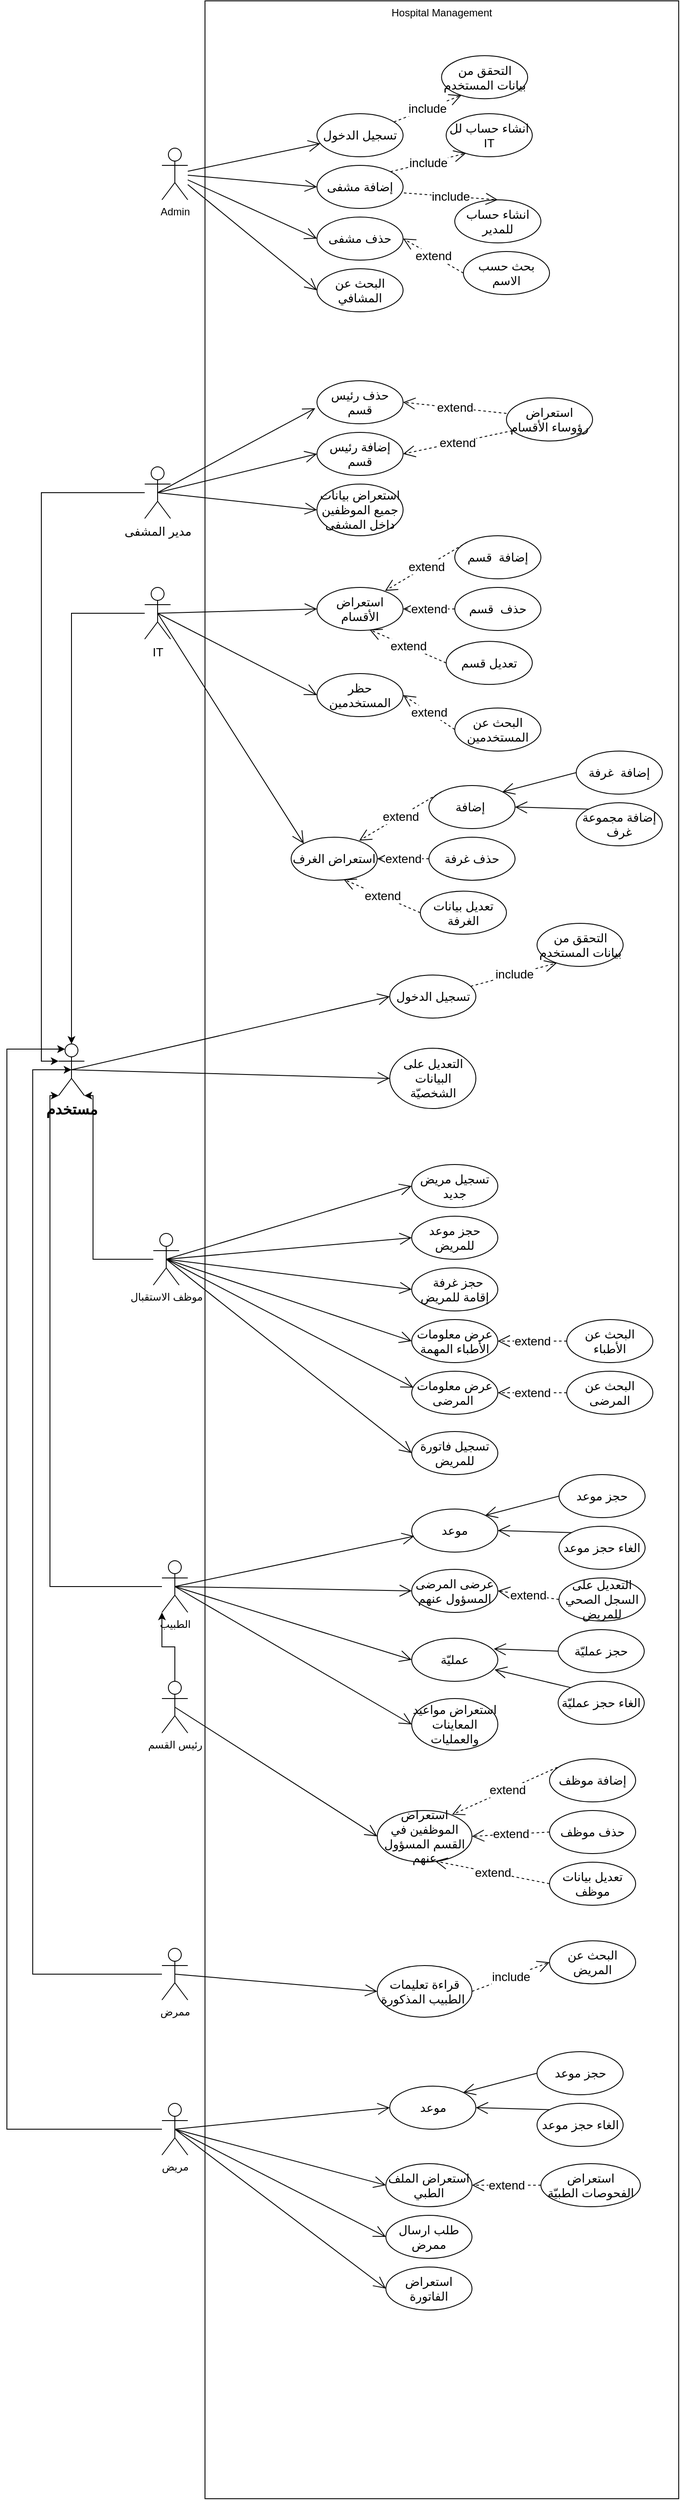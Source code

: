 <mxfile version="15.8.7" type="device"><diagram id="CZWPlFle0UDfTyKs_f63" name="Page-1"><mxGraphModel dx="813" dy="1653" grid="1" gridSize="10" guides="1" tooltips="1" connect="1" arrows="1" fold="1" page="1" pageScale="1" pageWidth="850" pageHeight="1100" math="0" shadow="0"><root><mxCell id="0"/><mxCell id="1" parent="0"/><mxCell id="A4R0s8xZ0z-zzf3L-33o-4" value="Hospital Management" style="rounded=0;whiteSpace=wrap;html=1;horizontal=1;verticalAlign=top;" parent="1" vertex="1"><mxGeometry x="270" y="-71" width="550" height="2900" as="geometry"/></mxCell><mxCell id="A4R0s8xZ0z-zzf3L-33o-7" value="Admin" style="shape=umlActor;verticalLabelPosition=bottom;verticalAlign=top;html=1;outlineConnect=0;" parent="1" vertex="1"><mxGeometry x="220" y="100" width="30" height="60" as="geometry"/></mxCell><mxCell id="A4R0s8xZ0z-zzf3L-33o-11" value="تسجيل الدخول" style="ellipse;whiteSpace=wrap;html=1;verticalAlign=middle;fontSize=14;" parent="1" vertex="1"><mxGeometry x="400" y="60" width="100" height="50" as="geometry"/></mxCell><mxCell id="A4R0s8xZ0z-zzf3L-33o-13" value="إضافة مشفى" style="ellipse;whiteSpace=wrap;html=1;fontSize=14;" parent="1" vertex="1"><mxGeometry x="400" y="120" width="100" height="50" as="geometry"/></mxCell><mxCell id="A4R0s8xZ0z-zzf3L-33o-14" value="حذف مشفى" style="ellipse;whiteSpace=wrap;html=1;fontSize=14;" parent="1" vertex="1"><mxGeometry x="400" y="180" width="100" height="50" as="geometry"/></mxCell><mxCell id="A4R0s8xZ0z-zzf3L-33o-15" value="البحث عن المشافي" style="ellipse;whiteSpace=wrap;html=1;fontSize=14;" parent="1" vertex="1"><mxGeometry x="400" y="240" width="100" height="50" as="geometry"/></mxCell><mxCell id="A4R0s8xZ0z-zzf3L-33o-20" style="edgeStyle=orthogonalEdgeStyle;rounded=0;orthogonalLoop=1;jettySize=auto;html=1;exitX=0.5;exitY=1;exitDx=0;exitDy=0;fontSize=14;" parent="1" edge="1"><mxGeometry relative="1" as="geometry"><mxPoint x="460" y="370" as="sourcePoint"/><mxPoint x="460" y="370" as="targetPoint"/></mxGeometry></mxCell><mxCell id="A4R0s8xZ0z-zzf3L-33o-21" value="انشاء حساب للمدير" style="ellipse;whiteSpace=wrap;html=1;fontSize=14;" parent="1" vertex="1"><mxGeometry x="560" y="160" width="100" height="50" as="geometry"/></mxCell><mxCell id="A4R0s8xZ0z-zzf3L-33o-22" value="انشاء حساب لل IT" style="ellipse;whiteSpace=wrap;html=1;fontSize=14;" parent="1" vertex="1"><mxGeometry x="550" y="60" width="100" height="50" as="geometry"/></mxCell><mxCell id="A4R0s8xZ0z-zzf3L-33o-23" value="include" style="endArrow=open;endSize=12;dashed=1;html=1;rounded=0;fontSize=14;exitX=1;exitY=0;exitDx=0;exitDy=0;entryX=0.23;entryY=0.92;entryDx=0;entryDy=0;entryPerimeter=0;" parent="1" source="A4R0s8xZ0z-zzf3L-33o-13" target="A4R0s8xZ0z-zzf3L-33o-22" edge="1"><mxGeometry width="160" relative="1" as="geometry"><mxPoint x="340" y="280" as="sourcePoint"/><mxPoint x="570" y="120" as="targetPoint"/></mxGeometry></mxCell><mxCell id="A4R0s8xZ0z-zzf3L-33o-24" value="include" style="endArrow=open;endSize=12;dashed=1;html=1;rounded=0;fontSize=14;exitX=1.01;exitY=0.64;exitDx=0;exitDy=0;exitPerimeter=0;entryX=0.5;entryY=0;entryDx=0;entryDy=0;" parent="1" source="A4R0s8xZ0z-zzf3L-33o-13" target="A4R0s8xZ0z-zzf3L-33o-21" edge="1"><mxGeometry width="160" relative="1" as="geometry"><mxPoint x="495.355" y="137.322" as="sourcePoint"/><mxPoint x="580" y="130" as="targetPoint"/></mxGeometry></mxCell><mxCell id="A4R0s8xZ0z-zzf3L-33o-25" value="" style="endArrow=open;endFill=1;endSize=12;html=1;rounded=0;fontSize=14;" parent="1" source="A4R0s8xZ0z-zzf3L-33o-7" target="A4R0s8xZ0z-zzf3L-33o-11" edge="1"><mxGeometry width="160" relative="1" as="geometry"><mxPoint x="340" y="280" as="sourcePoint"/><mxPoint x="500" y="280" as="targetPoint"/></mxGeometry></mxCell><mxCell id="A4R0s8xZ0z-zzf3L-33o-26" value="" style="endArrow=open;endFill=1;endSize=12;html=1;rounded=0;fontSize=14;entryX=0;entryY=0.5;entryDx=0;entryDy=0;" parent="1" source="A4R0s8xZ0z-zzf3L-33o-7" target="A4R0s8xZ0z-zzf3L-33o-13" edge="1"><mxGeometry width="160" relative="1" as="geometry"><mxPoint x="260" y="136.86" as="sourcePoint"/><mxPoint x="413.878" y="104.653" as="targetPoint"/></mxGeometry></mxCell><mxCell id="A4R0s8xZ0z-zzf3L-33o-27" value="" style="endArrow=open;endFill=1;endSize=12;html=1;rounded=0;fontSize=14;entryX=0;entryY=0.5;entryDx=0;entryDy=0;" parent="1" source="A4R0s8xZ0z-zzf3L-33o-7" target="A4R0s8xZ0z-zzf3L-33o-14" edge="1"><mxGeometry width="160" relative="1" as="geometry"><mxPoint x="260" y="141.364" as="sourcePoint"/><mxPoint x="410" y="155" as="targetPoint"/></mxGeometry></mxCell><mxCell id="A4R0s8xZ0z-zzf3L-33o-28" value="" style="endArrow=open;endFill=1;endSize=12;html=1;rounded=0;fontSize=14;entryX=0;entryY=0.5;entryDx=0;entryDy=0;" parent="1" source="A4R0s8xZ0z-zzf3L-33o-7" target="A4R0s8xZ0z-zzf3L-33o-15" edge="1"><mxGeometry width="160" relative="1" as="geometry"><mxPoint x="260" y="146.818" as="sourcePoint"/><mxPoint x="410" y="215" as="targetPoint"/></mxGeometry></mxCell><mxCell id="pIloMthtEdGAzL_Q1CRn-136" style="edgeStyle=orthogonalEdgeStyle;rounded=0;orthogonalLoop=1;jettySize=auto;html=1;entryX=0;entryY=0.333;entryDx=0;entryDy=0;entryPerimeter=0;fontSize=12;" parent="1" source="A4R0s8xZ0z-zzf3L-33o-29" target="A4R0s8xZ0z-zzf3L-33o-38" edge="1"><mxGeometry relative="1" as="geometry"/></mxCell><mxCell id="A4R0s8xZ0z-zzf3L-33o-29" value="مدير المشفى" style="shape=umlActor;verticalLabelPosition=bottom;verticalAlign=top;html=1;fontSize=14;" parent="1" vertex="1"><mxGeometry x="200" y="470" width="30" height="60" as="geometry"/></mxCell><mxCell id="A4R0s8xZ0z-zzf3L-33o-31" value="استعراض رؤوساء الأقسام" style="ellipse;whiteSpace=wrap;html=1;fontSize=14;" parent="1" vertex="1"><mxGeometry x="620" y="390" width="100" height="50" as="geometry"/></mxCell><mxCell id="A4R0s8xZ0z-zzf3L-33o-32" value="إضافة رئيس قسم" style="ellipse;whiteSpace=wrap;html=1;fontSize=14;" parent="1" vertex="1"><mxGeometry x="400" y="430" width="100" height="50" as="geometry"/></mxCell><mxCell id="A4R0s8xZ0z-zzf3L-33o-33" value="حذف رئيس قسم" style="ellipse;whiteSpace=wrap;html=1;fontSize=14;" parent="1" vertex="1"><mxGeometry x="400" y="370" width="100" height="50" as="geometry"/></mxCell><mxCell id="A4R0s8xZ0z-zzf3L-33o-34" value="extend" style="endArrow=open;endSize=12;dashed=1;html=1;rounded=0;fontSize=14;entryX=1;entryY=0.5;entryDx=0;entryDy=0;exitX=0;exitY=0.36;exitDx=0;exitDy=0;exitPerimeter=0;" parent="1" source="A4R0s8xZ0z-zzf3L-33o-31" target="A4R0s8xZ0z-zzf3L-33o-33" edge="1"><mxGeometry width="160" relative="1" as="geometry"><mxPoint x="350" y="410" as="sourcePoint"/><mxPoint x="510" y="410" as="targetPoint"/></mxGeometry></mxCell><mxCell id="A4R0s8xZ0z-zzf3L-33o-35" value="extend" style="endArrow=open;endSize=12;dashed=1;html=1;rounded=0;fontSize=14;entryX=1;entryY=0.5;entryDx=0;entryDy=0;exitX=0.07;exitY=0.76;exitDx=0;exitDy=0;exitPerimeter=0;" parent="1" source="A4R0s8xZ0z-zzf3L-33o-31" target="A4R0s8xZ0z-zzf3L-33o-32" edge="1"><mxGeometry width="160" relative="1" as="geometry"><mxPoint x="580" y="425" as="sourcePoint"/><mxPoint x="510" y="455" as="targetPoint"/></mxGeometry></mxCell><mxCell id="A4R0s8xZ0z-zzf3L-33o-36" value="استعراض بيانات جميع الموظفين داخل المشفى" style="ellipse;whiteSpace=wrap;html=1;fontSize=14;" parent="1" vertex="1"><mxGeometry x="400" y="490" width="100" height="60" as="geometry"/></mxCell><mxCell id="A4R0s8xZ0z-zzf3L-33o-38" value="مستخدم" style="shape=umlActor;verticalLabelPosition=bottom;verticalAlign=top;html=1;fontSize=17;fontStyle=1" parent="1" vertex="1"><mxGeometry x="100" y="1140" width="30" height="60" as="geometry"/></mxCell><mxCell id="A4R0s8xZ0z-zzf3L-33o-39" value="تسجيل الدخول" style="ellipse;whiteSpace=wrap;html=1;verticalAlign=middle;fontSize=14;" parent="1" vertex="1"><mxGeometry x="484.5" y="1060" width="100" height="50" as="geometry"/></mxCell><mxCell id="A4R0s8xZ0z-zzf3L-33o-40" value="التعديل على البيانات الشخصيّة" style="ellipse;whiteSpace=wrap;html=1;verticalAlign=middle;fontSize=14;" parent="1" vertex="1"><mxGeometry x="484.5" y="1145" width="100" height="70" as="geometry"/></mxCell><mxCell id="A4R0s8xZ0z-zzf3L-33o-41" value="" style="endArrow=open;endFill=1;endSize=12;html=1;rounded=0;fontSize=14;exitX=0.5;exitY=0.5;exitDx=0;exitDy=0;exitPerimeter=0;entryX=-0.02;entryY=0.64;entryDx=0;entryDy=0;entryPerimeter=0;" parent="1" source="A4R0s8xZ0z-zzf3L-33o-29" target="A4R0s8xZ0z-zzf3L-33o-33" edge="1"><mxGeometry width="160" relative="1" as="geometry"><mxPoint x="260" y="152.273" as="sourcePoint"/><mxPoint x="390" y="385" as="targetPoint"/></mxGeometry></mxCell><mxCell id="A4R0s8xZ0z-zzf3L-33o-42" value="" style="endArrow=open;endFill=1;endSize=12;html=1;rounded=0;fontSize=14;entryX=0;entryY=0.5;entryDx=0;entryDy=0;exitX=0.5;exitY=0.5;exitDx=0;exitDy=0;exitPerimeter=0;" parent="1" source="A4R0s8xZ0z-zzf3L-33o-29" target="A4R0s8xZ0z-zzf3L-33o-36" edge="1"><mxGeometry width="160" relative="1" as="geometry"><mxPoint x="215" y="490" as="sourcePoint"/><mxPoint x="410" y="445" as="targetPoint"/></mxGeometry></mxCell><mxCell id="pIloMthtEdGAzL_Q1CRn-135" style="edgeStyle=orthogonalEdgeStyle;rounded=0;orthogonalLoop=1;jettySize=auto;html=1;entryX=0.5;entryY=0;entryDx=0;entryDy=0;entryPerimeter=0;fontSize=12;" parent="1" source="pIloMthtEdGAzL_Q1CRn-1" target="A4R0s8xZ0z-zzf3L-33o-38" edge="1"><mxGeometry relative="1" as="geometry"/></mxCell><mxCell id="pIloMthtEdGAzL_Q1CRn-1" value="IT" style="shape=umlActor;verticalLabelPosition=bottom;verticalAlign=top;html=1;fontSize=14;" parent="1" vertex="1"><mxGeometry x="200" y="610" width="30" height="60" as="geometry"/></mxCell><mxCell id="pIloMthtEdGAzL_Q1CRn-2" value="استعراض الأقسام" style="ellipse;whiteSpace=wrap;html=1;fontSize=14;" parent="1" vertex="1"><mxGeometry x="400" y="610" width="100" height="50" as="geometry"/></mxCell><mxCell id="pIloMthtEdGAzL_Q1CRn-3" value="إضافة&amp;nbsp; قسم" style="ellipse;whiteSpace=wrap;html=1;fontSize=14;" parent="1" vertex="1"><mxGeometry x="560" y="550" width="100" height="50" as="geometry"/></mxCell><mxCell id="pIloMthtEdGAzL_Q1CRn-4" value="حذف&amp;nbsp; قسم" style="ellipse;whiteSpace=wrap;html=1;fontSize=14;" parent="1" vertex="1"><mxGeometry x="560" y="610" width="100" height="50" as="geometry"/></mxCell><mxCell id="pIloMthtEdGAzL_Q1CRn-5" value="extend" style="endArrow=open;endSize=12;dashed=1;html=1;rounded=0;fontSize=14;entryX=1;entryY=0.5;entryDx=0;entryDy=0;exitX=0;exitY=0.5;exitDx=0;exitDy=0;" parent="1" source="pIloMthtEdGAzL_Q1CRn-4" target="pIloMthtEdGAzL_Q1CRn-2" edge="1"><mxGeometry width="160" relative="1" as="geometry"><mxPoint x="350" y="610" as="sourcePoint"/><mxPoint x="510" y="610" as="targetPoint"/></mxGeometry></mxCell><mxCell id="pIloMthtEdGAzL_Q1CRn-6" value="extend" style="endArrow=open;endSize=12;dashed=1;html=1;rounded=0;fontSize=14;entryX=0.79;entryY=0.08;entryDx=0;entryDy=0;exitX=0;exitY=0;exitDx=0;exitDy=0;entryPerimeter=0;" parent="1" source="pIloMthtEdGAzL_Q1CRn-3" target="pIloMthtEdGAzL_Q1CRn-2" edge="1"><mxGeometry width="160" relative="1" as="geometry"><mxPoint x="580" y="625" as="sourcePoint"/><mxPoint x="510" y="655" as="targetPoint"/></mxGeometry></mxCell><mxCell id="pIloMthtEdGAzL_Q1CRn-10" value="تعديل قسم" style="ellipse;whiteSpace=wrap;html=1;fontSize=14;" parent="1" vertex="1"><mxGeometry x="550" y="672.68" width="100" height="50" as="geometry"/></mxCell><mxCell id="pIloMthtEdGAzL_Q1CRn-11" value="extend" style="endArrow=open;endSize=12;dashed=1;html=1;rounded=0;fontSize=14;entryX=0.61;entryY=0.98;entryDx=0;entryDy=0;exitX=0;exitY=0.5;exitDx=0;exitDy=0;entryPerimeter=0;" parent="1" source="pIloMthtEdGAzL_Q1CRn-10" target="pIloMthtEdGAzL_Q1CRn-2" edge="1"><mxGeometry width="160" relative="1" as="geometry"><mxPoint x="564.645" y="620.002" as="sourcePoint"/><mxPoint x="469" y="676.68" as="targetPoint"/></mxGeometry></mxCell><mxCell id="pIloMthtEdGAzL_Q1CRn-12" value="حظر المستخدمين" style="ellipse;whiteSpace=wrap;html=1;fontSize=14;" parent="1" vertex="1"><mxGeometry x="400" y="710" width="100" height="50" as="geometry"/></mxCell><mxCell id="pIloMthtEdGAzL_Q1CRn-13" value="البحث عن المستخدمين" style="ellipse;whiteSpace=wrap;html=1;fontSize=14;" parent="1" vertex="1"><mxGeometry x="560" y="750" width="100" height="50" as="geometry"/></mxCell><mxCell id="pIloMthtEdGAzL_Q1CRn-14" value="extend" style="endArrow=open;endSize=12;dashed=1;html=1;rounded=0;fontSize=14;entryX=1;entryY=0.5;entryDx=0;entryDy=0;exitX=0;exitY=0.5;exitDx=0;exitDy=0;" parent="1" source="pIloMthtEdGAzL_Q1CRn-13" target="pIloMthtEdGAzL_Q1CRn-12" edge="1"><mxGeometry width="160" relative="1" as="geometry"><mxPoint x="574.645" y="701.002" as="sourcePoint"/><mxPoint x="471" y="740" as="targetPoint"/></mxGeometry></mxCell><mxCell id="pIloMthtEdGAzL_Q1CRn-17" value="استعراض الغرف" style="ellipse;whiteSpace=wrap;html=1;fontSize=14;" parent="1" vertex="1"><mxGeometry x="370" y="900" width="100" height="50" as="geometry"/></mxCell><mxCell id="pIloMthtEdGAzL_Q1CRn-18" value="إضافة&amp;nbsp;" style="ellipse;whiteSpace=wrap;html=1;fontSize=14;" parent="1" vertex="1"><mxGeometry x="530" y="840" width="100" height="50" as="geometry"/></mxCell><mxCell id="pIloMthtEdGAzL_Q1CRn-19" value="حذف غرفة" style="ellipse;whiteSpace=wrap;html=1;fontSize=14;" parent="1" vertex="1"><mxGeometry x="530" y="900" width="100" height="50" as="geometry"/></mxCell><mxCell id="pIloMthtEdGAzL_Q1CRn-20" value="extend" style="endArrow=open;endSize=12;dashed=1;html=1;rounded=0;fontSize=14;entryX=1;entryY=0.5;entryDx=0;entryDy=0;exitX=0;exitY=0.5;exitDx=0;exitDy=0;" parent="1" source="pIloMthtEdGAzL_Q1CRn-19" target="pIloMthtEdGAzL_Q1CRn-17" edge="1"><mxGeometry width="160" relative="1" as="geometry"><mxPoint x="320" y="900" as="sourcePoint"/><mxPoint x="480" y="900" as="targetPoint"/></mxGeometry></mxCell><mxCell id="pIloMthtEdGAzL_Q1CRn-21" value="extend" style="endArrow=open;endSize=12;dashed=1;html=1;rounded=0;fontSize=14;entryX=0.79;entryY=0.08;entryDx=0;entryDy=0;exitX=0;exitY=0;exitDx=0;exitDy=0;entryPerimeter=0;" parent="1" source="pIloMthtEdGAzL_Q1CRn-18" target="pIloMthtEdGAzL_Q1CRn-17" edge="1"><mxGeometry width="160" relative="1" as="geometry"><mxPoint x="550" y="915" as="sourcePoint"/><mxPoint x="480" y="945" as="targetPoint"/></mxGeometry></mxCell><mxCell id="pIloMthtEdGAzL_Q1CRn-22" value="تعديل بيانات الغرفة" style="ellipse;whiteSpace=wrap;html=1;fontSize=14;" parent="1" vertex="1"><mxGeometry x="520" y="962.68" width="100" height="50" as="geometry"/></mxCell><mxCell id="pIloMthtEdGAzL_Q1CRn-23" value="extend" style="endArrow=open;endSize=12;dashed=1;html=1;rounded=0;fontSize=14;entryX=0.61;entryY=0.98;entryDx=0;entryDy=0;exitX=0;exitY=0.5;exitDx=0;exitDy=0;entryPerimeter=0;" parent="1" source="pIloMthtEdGAzL_Q1CRn-22" target="pIloMthtEdGAzL_Q1CRn-17" edge="1"><mxGeometry width="160" relative="1" as="geometry"><mxPoint x="534.645" y="910.002" as="sourcePoint"/><mxPoint x="439" y="966.68" as="targetPoint"/></mxGeometry></mxCell><mxCell id="pIloMthtEdGAzL_Q1CRn-24" value="إضافة&amp;nbsp; غرفة" style="ellipse;whiteSpace=wrap;html=1;fontSize=14;" parent="1" vertex="1"><mxGeometry x="701" y="800" width="100" height="50" as="geometry"/></mxCell><mxCell id="pIloMthtEdGAzL_Q1CRn-25" value="إضافة مجموعة غرف" style="ellipse;whiteSpace=wrap;html=1;fontSize=14;" parent="1" vertex="1"><mxGeometry x="701" y="860" width="100" height="50" as="geometry"/></mxCell><mxCell id="pIloMthtEdGAzL_Q1CRn-30" value="" style="endArrow=open;endFill=1;endSize=12;html=1;rounded=0;exitX=0;exitY=0;exitDx=0;exitDy=0;entryX=1;entryY=0.5;entryDx=0;entryDy=0;" parent="1" source="pIloMthtEdGAzL_Q1CRn-25" target="pIloMthtEdGAzL_Q1CRn-18" edge="1"><mxGeometry width="160" relative="1" as="geometry"><mxPoint x="390" y="820" as="sourcePoint"/><mxPoint x="550" y="820" as="targetPoint"/></mxGeometry></mxCell><mxCell id="pIloMthtEdGAzL_Q1CRn-31" value="" style="endArrow=open;endFill=1;endSize=12;html=1;rounded=0;exitX=0;exitY=0.5;exitDx=0;exitDy=0;entryX=1;entryY=0;entryDx=0;entryDy=0;" parent="1" source="pIloMthtEdGAzL_Q1CRn-24" target="pIloMthtEdGAzL_Q1CRn-18" edge="1"><mxGeometry width="160" relative="1" as="geometry"><mxPoint x="725.645" y="877.322" as="sourcePoint"/><mxPoint x="640" y="875" as="targetPoint"/></mxGeometry></mxCell><mxCell id="pIloMthtEdGAzL_Q1CRn-34" value="" style="endArrow=open;endFill=1;endSize=12;html=1;rounded=0;exitX=0.5;exitY=0.5;exitDx=0;exitDy=0;entryX=0;entryY=0.5;entryDx=0;entryDy=0;exitPerimeter=0;" parent="1" source="pIloMthtEdGAzL_Q1CRn-1" target="pIloMthtEdGAzL_Q1CRn-2" edge="1"><mxGeometry width="160" relative="1" as="geometry"><mxPoint x="711" y="835" as="sourcePoint"/><mxPoint x="625.355" y="857.322" as="targetPoint"/></mxGeometry></mxCell><mxCell id="pIloMthtEdGAzL_Q1CRn-35" value="" style="endArrow=open;endFill=1;endSize=12;html=1;rounded=0;exitX=0.5;exitY=0.5;exitDx=0;exitDy=0;entryX=0;entryY=0.5;entryDx=0;entryDy=0;exitPerimeter=0;" parent="1" source="pIloMthtEdGAzL_Q1CRn-1" target="pIloMthtEdGAzL_Q1CRn-12" edge="1"><mxGeometry width="160" relative="1" as="geometry"><mxPoint x="225" y="650" as="sourcePoint"/><mxPoint x="410" y="645" as="targetPoint"/></mxGeometry></mxCell><mxCell id="pIloMthtEdGAzL_Q1CRn-36" value="" style="endArrow=open;endFill=1;endSize=12;html=1;rounded=0;exitX=0.5;exitY=0.5;exitDx=0;exitDy=0;entryX=0;entryY=0;entryDx=0;entryDy=0;exitPerimeter=0;" parent="1" source="pIloMthtEdGAzL_Q1CRn-1" target="pIloMthtEdGAzL_Q1CRn-17" edge="1"><mxGeometry width="160" relative="1" as="geometry"><mxPoint x="225" y="650" as="sourcePoint"/><mxPoint x="410" y="745" as="targetPoint"/></mxGeometry></mxCell><mxCell id="pIloMthtEdGAzL_Q1CRn-138" style="edgeStyle=orthogonalEdgeStyle;rounded=0;orthogonalLoop=1;jettySize=auto;html=1;entryX=1;entryY=1;entryDx=0;entryDy=0;entryPerimeter=0;fontSize=12;" parent="1" source="pIloMthtEdGAzL_Q1CRn-37" target="A4R0s8xZ0z-zzf3L-33o-38" edge="1"><mxGeometry relative="1" as="geometry"><Array as="points"><mxPoint x="140" y="1390"/><mxPoint x="140" y="1200"/></Array></mxGeometry></mxCell><mxCell id="pIloMthtEdGAzL_Q1CRn-37" value="موظف الاستقبال" style="shape=umlActor;verticalLabelPosition=bottom;verticalAlign=top;html=1;" parent="1" vertex="1"><mxGeometry x="210" y="1360" width="30" height="60" as="geometry"/></mxCell><mxCell id="pIloMthtEdGAzL_Q1CRn-38" value="تسجيل مريض جديد" style="ellipse;whiteSpace=wrap;html=1;fontSize=14;" parent="1" vertex="1"><mxGeometry x="510" y="1280" width="100" height="50" as="geometry"/></mxCell><mxCell id="pIloMthtEdGAzL_Q1CRn-39" value="حجز موعد للمريض" style="ellipse;whiteSpace=wrap;html=1;fontSize=14;" parent="1" vertex="1"><mxGeometry x="510" y="1340" width="100" height="50" as="geometry"/></mxCell><mxCell id="pIloMthtEdGAzL_Q1CRn-40" value="&amp;nbsp; حجز غرفة إقامة للمريض" style="ellipse;whiteSpace=wrap;html=1;fontSize=14;" parent="1" vertex="1"><mxGeometry x="510" y="1400" width="100" height="50" as="geometry"/></mxCell><mxCell id="pIloMthtEdGAzL_Q1CRn-41" value="عرض معلومات الأطباء المهمة" style="ellipse;whiteSpace=wrap;html=1;fontSize=14;" parent="1" vertex="1"><mxGeometry x="510" y="1460" width="100" height="50" as="geometry"/></mxCell><mxCell id="pIloMthtEdGAzL_Q1CRn-42" value="البحث عن الأطباء" style="ellipse;whiteSpace=wrap;html=1;fontSize=14;" parent="1" vertex="1"><mxGeometry x="690" y="1460" width="100" height="50" as="geometry"/></mxCell><mxCell id="pIloMthtEdGAzL_Q1CRn-43" value="extend" style="endArrow=open;endSize=12;dashed=1;html=1;rounded=0;fontSize=14;entryX=1;entryY=0.5;entryDx=0;entryDy=0;exitX=0;exitY=0.5;exitDx=0;exitDy=0;" parent="1" source="pIloMthtEdGAzL_Q1CRn-42" target="pIloMthtEdGAzL_Q1CRn-41" edge="1"><mxGeometry width="160" relative="1" as="geometry"><mxPoint x="704.645" y="1406.002" as="sourcePoint"/><mxPoint x="630" y="1440" as="targetPoint"/></mxGeometry></mxCell><mxCell id="pIloMthtEdGAzL_Q1CRn-48" value="عرض معلومات المرضى&amp;nbsp;" style="ellipse;whiteSpace=wrap;html=1;fontSize=14;" parent="1" vertex="1"><mxGeometry x="510" y="1520" width="100" height="50" as="geometry"/></mxCell><mxCell id="pIloMthtEdGAzL_Q1CRn-49" value="البحث عن المرضى" style="ellipse;whiteSpace=wrap;html=1;fontSize=14;" parent="1" vertex="1"><mxGeometry x="690" y="1520" width="100" height="50" as="geometry"/></mxCell><mxCell id="pIloMthtEdGAzL_Q1CRn-50" value="extend" style="endArrow=open;endSize=12;dashed=1;html=1;rounded=0;fontSize=14;entryX=1;entryY=0.5;entryDx=0;entryDy=0;exitX=0;exitY=0.5;exitDx=0;exitDy=0;" parent="1" source="pIloMthtEdGAzL_Q1CRn-49" target="pIloMthtEdGAzL_Q1CRn-48" edge="1"><mxGeometry width="160" relative="1" as="geometry"><mxPoint x="704.645" y="1466.002" as="sourcePoint"/><mxPoint x="630" y="1500" as="targetPoint"/></mxGeometry></mxCell><mxCell id="pIloMthtEdGAzL_Q1CRn-51" value="تسجيل فاتورة للمريض" style="ellipse;whiteSpace=wrap;html=1;fontSize=14;" parent="1" vertex="1"><mxGeometry x="510" y="1590" width="100" height="50" as="geometry"/></mxCell><mxCell id="pIloMthtEdGAzL_Q1CRn-53" value="" style="endArrow=open;endFill=1;endSize=12;html=1;rounded=0;fontSize=30;exitX=0.5;exitY=0.5;exitDx=0;exitDy=0;exitPerimeter=0;entryX=0;entryY=0.5;entryDx=0;entryDy=0;" parent="1" source="pIloMthtEdGAzL_Q1CRn-37" target="pIloMthtEdGAzL_Q1CRn-38" edge="1"><mxGeometry width="160" relative="1" as="geometry"><mxPoint x="400" y="1410" as="sourcePoint"/><mxPoint x="560" y="1410" as="targetPoint"/></mxGeometry></mxCell><mxCell id="pIloMthtEdGAzL_Q1CRn-54" value="" style="endArrow=open;endFill=1;endSize=12;html=1;rounded=0;fontSize=30;exitX=0.5;exitY=0.5;exitDx=0;exitDy=0;exitPerimeter=0;entryX=0;entryY=0.5;entryDx=0;entryDy=0;" parent="1" source="pIloMthtEdGAzL_Q1CRn-37" target="pIloMthtEdGAzL_Q1CRn-39" edge="1"><mxGeometry width="160" relative="1" as="geometry"><mxPoint x="235" y="1400" as="sourcePoint"/><mxPoint x="520.0" y="1315" as="targetPoint"/></mxGeometry></mxCell><mxCell id="pIloMthtEdGAzL_Q1CRn-55" value="" style="endArrow=open;endFill=1;endSize=12;html=1;rounded=0;fontSize=30;exitX=0.5;exitY=0.5;exitDx=0;exitDy=0;exitPerimeter=0;entryX=0;entryY=0.5;entryDx=0;entryDy=0;" parent="1" source="pIloMthtEdGAzL_Q1CRn-37" target="pIloMthtEdGAzL_Q1CRn-40" edge="1"><mxGeometry width="160" relative="1" as="geometry"><mxPoint x="235" y="1400" as="sourcePoint"/><mxPoint x="520.0" y="1375" as="targetPoint"/></mxGeometry></mxCell><mxCell id="pIloMthtEdGAzL_Q1CRn-56" value="" style="endArrow=open;endFill=1;endSize=12;html=1;rounded=0;fontSize=30;exitX=0.5;exitY=0.5;exitDx=0;exitDy=0;exitPerimeter=0;entryX=0;entryY=0.5;entryDx=0;entryDy=0;" parent="1" source="pIloMthtEdGAzL_Q1CRn-37" target="pIloMthtEdGAzL_Q1CRn-41" edge="1"><mxGeometry width="160" relative="1" as="geometry"><mxPoint x="235" y="1400" as="sourcePoint"/><mxPoint x="520.0" y="1435" as="targetPoint"/></mxGeometry></mxCell><mxCell id="pIloMthtEdGAzL_Q1CRn-57" value="" style="endArrow=open;endFill=1;endSize=12;html=1;rounded=0;fontSize=30;exitX=0.5;exitY=0.5;exitDx=0;exitDy=0;exitPerimeter=0;entryX=0.02;entryY=0.38;entryDx=0;entryDy=0;entryPerimeter=0;" parent="1" source="pIloMthtEdGAzL_Q1CRn-37" target="pIloMthtEdGAzL_Q1CRn-48" edge="1"><mxGeometry width="160" relative="1" as="geometry"><mxPoint x="235" y="1400" as="sourcePoint"/><mxPoint x="520.0" y="1495" as="targetPoint"/></mxGeometry></mxCell><mxCell id="pIloMthtEdGAzL_Q1CRn-58" value="" style="endArrow=open;endFill=1;endSize=12;html=1;rounded=0;fontSize=30;exitX=0.5;exitY=0.5;exitDx=0;exitDy=0;exitPerimeter=0;entryX=0;entryY=0.5;entryDx=0;entryDy=0;" parent="1" source="pIloMthtEdGAzL_Q1CRn-37" target="pIloMthtEdGAzL_Q1CRn-51" edge="1"><mxGeometry width="160" relative="1" as="geometry"><mxPoint x="235" y="1400" as="sourcePoint"/><mxPoint x="522" y="1549" as="targetPoint"/></mxGeometry></mxCell><mxCell id="pIloMthtEdGAzL_Q1CRn-139" style="edgeStyle=orthogonalEdgeStyle;rounded=0;orthogonalLoop=1;jettySize=auto;html=1;entryX=0;entryY=1;entryDx=0;entryDy=0;entryPerimeter=0;fontSize=12;" parent="1" source="pIloMthtEdGAzL_Q1CRn-59" target="A4R0s8xZ0z-zzf3L-33o-38" edge="1"><mxGeometry relative="1" as="geometry"><Array as="points"><mxPoint x="90" y="1770"/><mxPoint x="90" y="1200"/></Array></mxGeometry></mxCell><mxCell id="pIloMthtEdGAzL_Q1CRn-59" value="الطبيب" style="shape=umlActor;verticalLabelPosition=bottom;verticalAlign=top;html=1;fontSize=12;" parent="1" vertex="1"><mxGeometry x="220" y="1740" width="30" height="60" as="geometry"/></mxCell><mxCell id="pIloMthtEdGAzL_Q1CRn-66" value="موعد" style="ellipse;whiteSpace=wrap;html=1;fontSize=14;" parent="1" vertex="1"><mxGeometry x="510" y="1680" width="100" height="50" as="geometry"/></mxCell><mxCell id="pIloMthtEdGAzL_Q1CRn-67" value="حجز موعد" style="ellipse;whiteSpace=wrap;html=1;fontSize=14;" parent="1" vertex="1"><mxGeometry x="681" y="1640" width="100" height="50" as="geometry"/></mxCell><mxCell id="pIloMthtEdGAzL_Q1CRn-68" value="الغاء حجز موعد" style="ellipse;whiteSpace=wrap;html=1;fontSize=14;" parent="1" vertex="1"><mxGeometry x="681" y="1700" width="100" height="50" as="geometry"/></mxCell><mxCell id="pIloMthtEdGAzL_Q1CRn-69" value="" style="endArrow=open;endFill=1;endSize=12;html=1;rounded=0;exitX=0;exitY=0;exitDx=0;exitDy=0;entryX=1;entryY=0.5;entryDx=0;entryDy=0;" parent="1" source="pIloMthtEdGAzL_Q1CRn-68" target="pIloMthtEdGAzL_Q1CRn-66" edge="1"><mxGeometry width="160" relative="1" as="geometry"><mxPoint x="370" y="1660" as="sourcePoint"/><mxPoint x="530" y="1660" as="targetPoint"/></mxGeometry></mxCell><mxCell id="pIloMthtEdGAzL_Q1CRn-70" value="" style="endArrow=open;endFill=1;endSize=12;html=1;rounded=0;exitX=0;exitY=0.5;exitDx=0;exitDy=0;entryX=1;entryY=0;entryDx=0;entryDy=0;" parent="1" source="pIloMthtEdGAzL_Q1CRn-67" target="pIloMthtEdGAzL_Q1CRn-66" edge="1"><mxGeometry width="160" relative="1" as="geometry"><mxPoint x="705.645" y="1717.322" as="sourcePoint"/><mxPoint x="620" y="1715" as="targetPoint"/></mxGeometry></mxCell><mxCell id="pIloMthtEdGAzL_Q1CRn-71" value="عرضى المرضى المسؤول عنهم" style="ellipse;whiteSpace=wrap;html=1;fontSize=14;" parent="1" vertex="1"><mxGeometry x="510" y="1750" width="100" height="50" as="geometry"/></mxCell><mxCell id="pIloMthtEdGAzL_Q1CRn-73" value="عمليّة" style="ellipse;whiteSpace=wrap;html=1;fontSize=14;" parent="1" vertex="1"><mxGeometry x="510" y="1830" width="100" height="50" as="geometry"/></mxCell><mxCell id="pIloMthtEdGAzL_Q1CRn-74" value="حجز عمليّة" style="ellipse;whiteSpace=wrap;html=1;fontSize=14;" parent="1" vertex="1"><mxGeometry x="680" y="1820" width="100" height="50" as="geometry"/></mxCell><mxCell id="pIloMthtEdGAzL_Q1CRn-75" value="الغاء حجز عمليّة" style="ellipse;whiteSpace=wrap;html=1;fontSize=14;" parent="1" vertex="1"><mxGeometry x="680" y="1880" width="100" height="50" as="geometry"/></mxCell><mxCell id="pIloMthtEdGAzL_Q1CRn-76" value="" style="endArrow=open;endFill=1;endSize=12;html=1;rounded=0;exitX=0;exitY=0;exitDx=0;exitDy=0;entryX=0.962;entryY=0.73;entryDx=0;entryDy=0;entryPerimeter=0;" parent="1" source="pIloMthtEdGAzL_Q1CRn-75" target="pIloMthtEdGAzL_Q1CRn-73" edge="1"><mxGeometry width="160" relative="1" as="geometry"><mxPoint x="370" y="1810" as="sourcePoint"/><mxPoint x="530" y="1810" as="targetPoint"/></mxGeometry></mxCell><mxCell id="pIloMthtEdGAzL_Q1CRn-77" value="" style="endArrow=open;endFill=1;endSize=12;html=1;rounded=0;exitX=0;exitY=0.5;exitDx=0;exitDy=0;entryX=0.953;entryY=0.247;entryDx=0;entryDy=0;entryPerimeter=0;" parent="1" source="pIloMthtEdGAzL_Q1CRn-74" target="pIloMthtEdGAzL_Q1CRn-73" edge="1"><mxGeometry width="160" relative="1" as="geometry"><mxPoint x="705.645" y="1867.322" as="sourcePoint"/><mxPoint x="620" y="1865" as="targetPoint"/></mxGeometry></mxCell><mxCell id="pIloMthtEdGAzL_Q1CRn-81" value="التعديل على السجل الصحي للمريض" style="ellipse;whiteSpace=wrap;html=1;fontSize=14;" parent="1" vertex="1"><mxGeometry x="681" y="1760" width="100" height="50" as="geometry"/></mxCell><mxCell id="pIloMthtEdGAzL_Q1CRn-82" value="extend" style="endArrow=open;endSize=12;dashed=1;html=1;rounded=0;fontSize=14;entryX=1;entryY=0.5;entryDx=0;entryDy=0;exitX=0;exitY=0.5;exitDx=0;exitDy=0;" parent="1" source="pIloMthtEdGAzL_Q1CRn-81" target="pIloMthtEdGAzL_Q1CRn-71" edge="1"><mxGeometry width="160" relative="1" as="geometry"><mxPoint x="695.645" y="1706.002" as="sourcePoint"/><mxPoint x="601.0" y="1785" as="targetPoint"/></mxGeometry></mxCell><mxCell id="pIloMthtEdGAzL_Q1CRn-85" value="استعراض مواعيد المعاينات والعمليات" style="ellipse;whiteSpace=wrap;html=1;fontSize=14;" parent="1" vertex="1"><mxGeometry x="510" y="1900" width="100" height="60" as="geometry"/></mxCell><mxCell id="pIloMthtEdGAzL_Q1CRn-88" style="edgeStyle=orthogonalEdgeStyle;rounded=0;orthogonalLoop=1;jettySize=auto;html=1;fontSize=12;entryX=0;entryY=1;entryDx=0;entryDy=0;entryPerimeter=0;" parent="1" source="pIloMthtEdGAzL_Q1CRn-87" target="pIloMthtEdGAzL_Q1CRn-59" edge="1"><mxGeometry relative="1" as="geometry"><mxPoint x="235" y="1850" as="targetPoint"/></mxGeometry></mxCell><mxCell id="pIloMthtEdGAzL_Q1CRn-87" value="رئيس القسم" style="shape=umlActor;verticalLabelPosition=bottom;verticalAlign=top;html=1;fontSize=12;" parent="1" vertex="1"><mxGeometry x="220" y="1880" width="30" height="60" as="geometry"/></mxCell><mxCell id="pIloMthtEdGAzL_Q1CRn-92" value="استعراض الموظفين في القسم المسؤول عنهم" style="ellipse;whiteSpace=wrap;html=1;fontSize=14;" parent="1" vertex="1"><mxGeometry x="470" y="2030" width="110" height="60" as="geometry"/></mxCell><mxCell id="pIloMthtEdGAzL_Q1CRn-93" value="إضافة موظف" style="ellipse;whiteSpace=wrap;html=1;fontSize=14;" parent="1" vertex="1"><mxGeometry x="670" y="1970" width="100" height="50" as="geometry"/></mxCell><mxCell id="pIloMthtEdGAzL_Q1CRn-94" value="حذف موظف" style="ellipse;whiteSpace=wrap;html=1;fontSize=14;" parent="1" vertex="1"><mxGeometry x="670" y="2030" width="100" height="50" as="geometry"/></mxCell><mxCell id="pIloMthtEdGAzL_Q1CRn-95" value="extend" style="endArrow=open;endSize=12;dashed=1;html=1;rounded=0;fontSize=14;entryX=1;entryY=0.5;entryDx=0;entryDy=0;exitX=0;exitY=0.5;exitDx=0;exitDy=0;" parent="1" source="pIloMthtEdGAzL_Q1CRn-94" target="pIloMthtEdGAzL_Q1CRn-92" edge="1"><mxGeometry width="160" relative="1" as="geometry"><mxPoint x="420" y="2030" as="sourcePoint"/><mxPoint x="580" y="2030" as="targetPoint"/></mxGeometry></mxCell><mxCell id="pIloMthtEdGAzL_Q1CRn-96" value="extend" style="endArrow=open;endSize=12;dashed=1;html=1;rounded=0;fontSize=14;entryX=0.79;entryY=0.08;entryDx=0;entryDy=0;exitX=0;exitY=0;exitDx=0;exitDy=0;entryPerimeter=0;" parent="1" source="pIloMthtEdGAzL_Q1CRn-93" target="pIloMthtEdGAzL_Q1CRn-92" edge="1"><mxGeometry width="160" relative="1" as="geometry"><mxPoint x="650" y="2045" as="sourcePoint"/><mxPoint x="580" y="2075" as="targetPoint"/></mxGeometry></mxCell><mxCell id="pIloMthtEdGAzL_Q1CRn-97" value="تعديل بيانات موظف" style="ellipse;whiteSpace=wrap;html=1;fontSize=14;" parent="1" vertex="1"><mxGeometry x="670" y="2090" width="100" height="50" as="geometry"/></mxCell><mxCell id="pIloMthtEdGAzL_Q1CRn-98" value="extend" style="endArrow=open;endSize=12;dashed=1;html=1;rounded=0;fontSize=14;entryX=0.61;entryY=0.98;entryDx=0;entryDy=0;exitX=0;exitY=0.5;exitDx=0;exitDy=0;entryPerimeter=0;" parent="1" source="pIloMthtEdGAzL_Q1CRn-97" target="pIloMthtEdGAzL_Q1CRn-92" edge="1"><mxGeometry width="160" relative="1" as="geometry"><mxPoint x="634.645" y="2040.002" as="sourcePoint"/><mxPoint x="539" y="2096.68" as="targetPoint"/></mxGeometry></mxCell><mxCell id="pIloMthtEdGAzL_Q1CRn-99" value="" style="endArrow=open;endFill=1;endSize=12;html=1;rounded=0;exitX=0.5;exitY=0.5;exitDx=0;exitDy=0;entryX=0;entryY=0.5;entryDx=0;entryDy=0;exitPerimeter=0;" parent="1" source="pIloMthtEdGAzL_Q1CRn-87" target="pIloMthtEdGAzL_Q1CRn-92" edge="1"><mxGeometry width="160" relative="1" as="geometry"><mxPoint x="704.645" y="1897.322" as="sourcePoint"/><mxPoint x="616.2" y="1876.5" as="targetPoint"/></mxGeometry></mxCell><mxCell id="pIloMthtEdGAzL_Q1CRn-100" value="" style="endArrow=open;endFill=1;endSize=12;html=1;rounded=0;exitX=0.5;exitY=0.5;exitDx=0;exitDy=0;entryX=0;entryY=0.5;entryDx=0;entryDy=0;exitPerimeter=0;" parent="1" source="pIloMthtEdGAzL_Q1CRn-59" target="pIloMthtEdGAzL_Q1CRn-85" edge="1"><mxGeometry width="160" relative="1" as="geometry"><mxPoint x="245" y="1920" as="sourcePoint"/><mxPoint x="480" y="2070" as="targetPoint"/></mxGeometry></mxCell><mxCell id="pIloMthtEdGAzL_Q1CRn-101" value="" style="endArrow=open;endFill=1;endSize=12;html=1;rounded=0;exitX=0.5;exitY=0.5;exitDx=0;exitDy=0;entryX=0;entryY=0.5;entryDx=0;entryDy=0;exitPerimeter=0;" parent="1" source="pIloMthtEdGAzL_Q1CRn-59" target="pIloMthtEdGAzL_Q1CRn-73" edge="1"><mxGeometry width="160" relative="1" as="geometry"><mxPoint x="245" y="1780" as="sourcePoint"/><mxPoint x="520" y="1940" as="targetPoint"/></mxGeometry></mxCell><mxCell id="pIloMthtEdGAzL_Q1CRn-102" value="" style="endArrow=open;endFill=1;endSize=12;html=1;rounded=0;exitX=0.5;exitY=0.5;exitDx=0;exitDy=0;entryX=0;entryY=0.5;entryDx=0;entryDy=0;exitPerimeter=0;" parent="1" source="pIloMthtEdGAzL_Q1CRn-59" target="pIloMthtEdGAzL_Q1CRn-71" edge="1"><mxGeometry width="160" relative="1" as="geometry"><mxPoint x="245" y="1780" as="sourcePoint"/><mxPoint x="520.0" y="1865" as="targetPoint"/></mxGeometry></mxCell><mxCell id="pIloMthtEdGAzL_Q1CRn-103" value="" style="endArrow=open;endFill=1;endSize=12;html=1;rounded=0;exitX=0.5;exitY=0.5;exitDx=0;exitDy=0;entryX=0.028;entryY=0.63;entryDx=0;entryDy=0;exitPerimeter=0;entryPerimeter=0;" parent="1" source="pIloMthtEdGAzL_Q1CRn-59" target="pIloMthtEdGAzL_Q1CRn-66" edge="1"><mxGeometry width="160" relative="1" as="geometry"><mxPoint x="245" y="1780" as="sourcePoint"/><mxPoint x="520.0" y="1785" as="targetPoint"/></mxGeometry></mxCell><mxCell id="pIloMthtEdGAzL_Q1CRn-140" style="edgeStyle=orthogonalEdgeStyle;rounded=0;orthogonalLoop=1;jettySize=auto;html=1;entryX=0.5;entryY=0.5;entryDx=0;entryDy=0;entryPerimeter=0;fontSize=12;" parent="1" source="pIloMthtEdGAzL_Q1CRn-104" target="A4R0s8xZ0z-zzf3L-33o-38" edge="1"><mxGeometry relative="1" as="geometry"><Array as="points"><mxPoint x="70" y="2220"/><mxPoint x="70" y="1170"/></Array></mxGeometry></mxCell><mxCell id="pIloMthtEdGAzL_Q1CRn-104" value="ممرض" style="shape=umlActor;verticalLabelPosition=bottom;verticalAlign=top;html=1;fontSize=12;" parent="1" vertex="1"><mxGeometry x="220" y="2190" width="30" height="60" as="geometry"/></mxCell><mxCell id="pIloMthtEdGAzL_Q1CRn-109" value="قراءة تعليمات الطبيب المذكورة&amp;nbsp;" style="ellipse;whiteSpace=wrap;html=1;fontSize=14;" parent="1" vertex="1"><mxGeometry x="470" y="2210" width="110" height="60" as="geometry"/></mxCell><mxCell id="pIloMthtEdGAzL_Q1CRn-110" value="البحث عن المريض" style="ellipse;whiteSpace=wrap;html=1;fontSize=14;" parent="1" vertex="1"><mxGeometry x="670" y="2181.2" width="100" height="50" as="geometry"/></mxCell><mxCell id="pIloMthtEdGAzL_Q1CRn-111" value="include" style="endArrow=open;endSize=12;dashed=1;html=1;rounded=0;fontSize=14;entryX=0;entryY=0.5;entryDx=0;entryDy=0;exitX=1;exitY=0.5;exitDx=0;exitDy=0;" parent="1" source="pIloMthtEdGAzL_Q1CRn-109" target="pIloMthtEdGAzL_Q1CRn-110" edge="1"><mxGeometry width="160" relative="1" as="geometry"><mxPoint x="634.645" y="2131.202" as="sourcePoint"/><mxPoint x="537.1" y="2180" as="targetPoint"/></mxGeometry></mxCell><mxCell id="pIloMthtEdGAzL_Q1CRn-112" value="" style="endArrow=open;endFill=1;endSize=12;html=1;rounded=0;fontSize=12;exitX=0.5;exitY=0.5;exitDx=0;exitDy=0;exitPerimeter=0;entryX=0;entryY=0.5;entryDx=0;entryDy=0;" parent="1" source="pIloMthtEdGAzL_Q1CRn-104" target="pIloMthtEdGAzL_Q1CRn-109" edge="1"><mxGeometry width="160" relative="1" as="geometry"><mxPoint x="380" y="2330" as="sourcePoint"/><mxPoint x="540" y="2330" as="targetPoint"/></mxGeometry></mxCell><mxCell id="pIloMthtEdGAzL_Q1CRn-141" style="edgeStyle=elbowEdgeStyle;rounded=0;orthogonalLoop=1;jettySize=auto;html=1;entryX=0.25;entryY=0.1;entryDx=0;entryDy=0;entryPerimeter=0;fontSize=12;" parent="1" source="pIloMthtEdGAzL_Q1CRn-113" target="A4R0s8xZ0z-zzf3L-33o-38" edge="1"><mxGeometry relative="1" as="geometry"><Array as="points"><mxPoint x="40" y="1300"/></Array></mxGeometry></mxCell><mxCell id="pIloMthtEdGAzL_Q1CRn-113" value="مريض" style="shape=umlActor;verticalLabelPosition=bottom;verticalAlign=top;html=1;fontSize=12;" parent="1" vertex="1"><mxGeometry x="220" y="2370" width="30" height="60" as="geometry"/></mxCell><mxCell id="pIloMthtEdGAzL_Q1CRn-119" value="موعد" style="ellipse;whiteSpace=wrap;html=1;fontSize=14;" parent="1" vertex="1"><mxGeometry x="484.5" y="2350" width="100" height="50" as="geometry"/></mxCell><mxCell id="pIloMthtEdGAzL_Q1CRn-120" value="حجز موعد" style="ellipse;whiteSpace=wrap;html=1;fontSize=14;" parent="1" vertex="1"><mxGeometry x="655.5" y="2310" width="100" height="50" as="geometry"/></mxCell><mxCell id="pIloMthtEdGAzL_Q1CRn-121" value="الغاء حجز موعد" style="ellipse;whiteSpace=wrap;html=1;fontSize=14;" parent="1" vertex="1"><mxGeometry x="655.5" y="2370" width="100" height="50" as="geometry"/></mxCell><mxCell id="pIloMthtEdGAzL_Q1CRn-122" value="" style="endArrow=open;endFill=1;endSize=12;html=1;rounded=0;exitX=0;exitY=0;exitDx=0;exitDy=0;entryX=1;entryY=0.5;entryDx=0;entryDy=0;" parent="1" source="pIloMthtEdGAzL_Q1CRn-121" target="pIloMthtEdGAzL_Q1CRn-119" edge="1"><mxGeometry width="160" relative="1" as="geometry"><mxPoint x="344.5" y="2330" as="sourcePoint"/><mxPoint x="504.5" y="2330" as="targetPoint"/></mxGeometry></mxCell><mxCell id="pIloMthtEdGAzL_Q1CRn-123" value="" style="endArrow=open;endFill=1;endSize=12;html=1;rounded=0;exitX=0;exitY=0.5;exitDx=0;exitDy=0;entryX=1;entryY=0;entryDx=0;entryDy=0;" parent="1" source="pIloMthtEdGAzL_Q1CRn-120" target="pIloMthtEdGAzL_Q1CRn-119" edge="1"><mxGeometry width="160" relative="1" as="geometry"><mxPoint x="680.145" y="2387.322" as="sourcePoint"/><mxPoint x="594.5" y="2385" as="targetPoint"/></mxGeometry></mxCell><mxCell id="pIloMthtEdGAzL_Q1CRn-124" value="استعراض الفحوصات الطبيّة" style="ellipse;whiteSpace=wrap;html=1;fontSize=14;" parent="1" vertex="1"><mxGeometry x="660" y="2440" width="115.5" height="50" as="geometry"/></mxCell><mxCell id="pIloMthtEdGAzL_Q1CRn-125" value="استعراض الملف الطبي" style="ellipse;whiteSpace=wrap;html=1;fontSize=14;" parent="1" vertex="1"><mxGeometry x="480" y="2440" width="100" height="50" as="geometry"/></mxCell><mxCell id="pIloMthtEdGAzL_Q1CRn-126" value="extend" style="endArrow=open;endSize=12;dashed=1;html=1;rounded=0;fontSize=14;entryX=1;entryY=0.5;entryDx=0;entryDy=0;exitX=0;exitY=0.5;exitDx=0;exitDy=0;" parent="1" source="pIloMthtEdGAzL_Q1CRn-124" target="pIloMthtEdGAzL_Q1CRn-125" edge="1"><mxGeometry width="160" relative="1" as="geometry"><mxPoint x="620.145" y="2381.202" as="sourcePoint"/><mxPoint x="522.6" y="2430" as="targetPoint"/></mxGeometry></mxCell><mxCell id="pIloMthtEdGAzL_Q1CRn-127" value="طلب ارسال ممرض" style="ellipse;whiteSpace=wrap;html=1;fontSize=14;" parent="1" vertex="1"><mxGeometry x="480" y="2500" width="100" height="50" as="geometry"/></mxCell><mxCell id="pIloMthtEdGAzL_Q1CRn-128" value="استعراض الفاتورة" style="ellipse;whiteSpace=wrap;html=1;fontSize=14;" parent="1" vertex="1"><mxGeometry x="480" y="2560" width="100" height="50" as="geometry"/></mxCell><mxCell id="pIloMthtEdGAzL_Q1CRn-129" value="" style="endArrow=open;endFill=1;endSize=12;html=1;rounded=0;fontSize=12;exitX=0.5;exitY=0.5;exitDx=0;exitDy=0;exitPerimeter=0;entryX=0;entryY=0.5;entryDx=0;entryDy=0;" parent="1" source="pIloMthtEdGAzL_Q1CRn-113" target="pIloMthtEdGAzL_Q1CRn-119" edge="1"><mxGeometry width="160" relative="1" as="geometry"><mxPoint x="245" y="2230" as="sourcePoint"/><mxPoint x="480" y="2250" as="targetPoint"/></mxGeometry></mxCell><mxCell id="pIloMthtEdGAzL_Q1CRn-130" value="" style="endArrow=open;endFill=1;endSize=12;html=1;rounded=0;fontSize=12;exitX=0.5;exitY=0.5;exitDx=0;exitDy=0;exitPerimeter=0;entryX=0;entryY=0.5;entryDx=0;entryDy=0;" parent="1" source="pIloMthtEdGAzL_Q1CRn-113" target="pIloMthtEdGAzL_Q1CRn-125" edge="1"><mxGeometry width="160" relative="1" as="geometry"><mxPoint x="245" y="2410" as="sourcePoint"/><mxPoint x="494.5" y="2385" as="targetPoint"/></mxGeometry></mxCell><mxCell id="pIloMthtEdGAzL_Q1CRn-131" value="" style="endArrow=open;endFill=1;endSize=12;html=1;rounded=0;fontSize=12;exitX=0.5;exitY=0.5;exitDx=0;exitDy=0;exitPerimeter=0;entryX=0;entryY=0.5;entryDx=0;entryDy=0;" parent="1" source="pIloMthtEdGAzL_Q1CRn-113" target="pIloMthtEdGAzL_Q1CRn-127" edge="1"><mxGeometry width="160" relative="1" as="geometry"><mxPoint x="245" y="2410" as="sourcePoint"/><mxPoint x="490" y="2475" as="targetPoint"/></mxGeometry></mxCell><mxCell id="pIloMthtEdGAzL_Q1CRn-132" value="" style="endArrow=open;endFill=1;endSize=12;html=1;rounded=0;fontSize=12;exitX=0.5;exitY=0.5;exitDx=0;exitDy=0;exitPerimeter=0;entryX=0;entryY=0.5;entryDx=0;entryDy=0;" parent="1" source="pIloMthtEdGAzL_Q1CRn-113" target="pIloMthtEdGAzL_Q1CRn-128" edge="1"><mxGeometry width="160" relative="1" as="geometry"><mxPoint x="245" y="2410" as="sourcePoint"/><mxPoint x="490" y="2535" as="targetPoint"/></mxGeometry></mxCell><mxCell id="pIloMthtEdGAzL_Q1CRn-133" value="" style="endArrow=open;endFill=1;endSize=12;html=1;rounded=0;fontSize=30;exitX=0.5;exitY=0.5;exitDx=0;exitDy=0;exitPerimeter=0;entryX=0;entryY=0.5;entryDx=0;entryDy=0;" parent="1" source="A4R0s8xZ0z-zzf3L-33o-38" target="A4R0s8xZ0z-zzf3L-33o-39" edge="1"><mxGeometry width="160" relative="1" as="geometry"><mxPoint x="235" y="1400" as="sourcePoint"/><mxPoint x="520" y="1315" as="targetPoint"/></mxGeometry></mxCell><mxCell id="pIloMthtEdGAzL_Q1CRn-134" value="" style="endArrow=open;endFill=1;endSize=12;html=1;rounded=0;fontSize=30;exitX=0.5;exitY=0.5;exitDx=0;exitDy=0;exitPerimeter=0;entryX=0;entryY=0.5;entryDx=0;entryDy=0;" parent="1" source="A4R0s8xZ0z-zzf3L-33o-38" target="A4R0s8xZ0z-zzf3L-33o-40" edge="1"><mxGeometry width="160" relative="1" as="geometry"><mxPoint x="225" y="1185" as="sourcePoint"/><mxPoint x="494.5" y="1095" as="targetPoint"/></mxGeometry></mxCell><mxCell id="Pqzdf8n0h9oEWvgA2Guk-1" value="التحقق من بيانات المستخدم" style="ellipse;whiteSpace=wrap;html=1;fontSize=14;" vertex="1" parent="1"><mxGeometry x="544.64" y="-7.32" width="100" height="50" as="geometry"/></mxCell><mxCell id="Pqzdf8n0h9oEWvgA2Guk-2" value="include" style="endArrow=open;endSize=12;dashed=1;html=1;rounded=0;fontSize=14;entryX=0.23;entryY=0.92;entryDx=0;entryDy=0;entryPerimeter=0;" edge="1" parent="1" target="Pqzdf8n0h9oEWvgA2Guk-1" source="A4R0s8xZ0z-zzf3L-33o-11"><mxGeometry width="160" relative="1" as="geometry"><mxPoint x="479.995" y="60.002" as="sourcePoint"/><mxPoint x="564.64" y="52.68" as="targetPoint"/></mxGeometry></mxCell><mxCell id="Pqzdf8n0h9oEWvgA2Guk-3" value="التحقق من بيانات المستخدم" style="ellipse;whiteSpace=wrap;html=1;fontSize=14;" vertex="1" parent="1"><mxGeometry x="655.5" y="1000" width="100" height="50" as="geometry"/></mxCell><mxCell id="Pqzdf8n0h9oEWvgA2Guk-4" value="include" style="endArrow=open;endSize=12;dashed=1;html=1;rounded=0;fontSize=14;entryX=0.23;entryY=0.92;entryDx=0;entryDy=0;entryPerimeter=0;" edge="1" parent="1" target="Pqzdf8n0h9oEWvgA2Guk-3" source="A4R0s8xZ0z-zzf3L-33o-39"><mxGeometry width="160" relative="1" as="geometry"><mxPoint x="600.164" y="1076.867" as="sourcePoint"/><mxPoint x="675.5" y="1060" as="targetPoint"/></mxGeometry></mxCell><mxCell id="Pqzdf8n0h9oEWvgA2Guk-6" value="بحث حسب الاسم" style="ellipse;whiteSpace=wrap;html=1;fontSize=14;" vertex="1" parent="1"><mxGeometry x="570" y="220" width="100" height="50" as="geometry"/></mxCell><mxCell id="Pqzdf8n0h9oEWvgA2Guk-7" value="extend" style="endArrow=open;endSize=12;dashed=1;html=1;rounded=0;fontSize=14;entryX=1;entryY=0.5;entryDx=0;entryDy=0;exitX=0;exitY=0.5;exitDx=0;exitDy=0;" edge="1" parent="1" source="Pqzdf8n0h9oEWvgA2Guk-6" target="A4R0s8xZ0z-zzf3L-33o-14"><mxGeometry width="160" relative="1" as="geometry"><mxPoint x="366.96" y="270" as="sourcePoint"/><mxPoint x="502.315" y="277.322" as="targetPoint"/></mxGeometry></mxCell><mxCell id="Pqzdf8n0h9oEWvgA2Guk-8" value="" style="endArrow=open;endFill=1;endSize=12;html=1;rounded=0;fontSize=14;exitX=0.5;exitY=0.5;exitDx=0;exitDy=0;exitPerimeter=0;entryX=0;entryY=0.5;entryDx=0;entryDy=0;" edge="1" parent="1" source="A4R0s8xZ0z-zzf3L-33o-29" target="A4R0s8xZ0z-zzf3L-33o-32"><mxGeometry width="160" relative="1" as="geometry"><mxPoint x="225" y="510" as="sourcePoint"/><mxPoint x="408" y="412" as="targetPoint"/></mxGeometry></mxCell></root></mxGraphModel></diagram></mxfile>